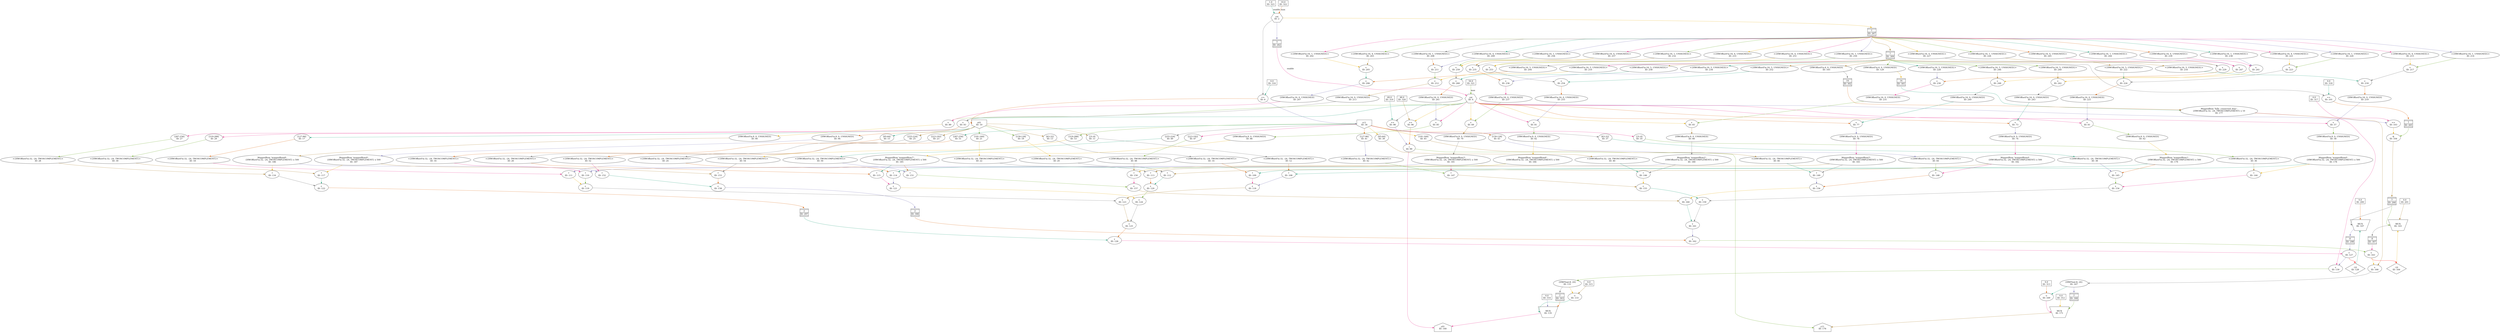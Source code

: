 digraph fully_connected11_final{
	NodeConstantRawBits323 [shape=box, label="1.0\nID: 323"];
	NodeConstantRawBits322 [shape=box, label="10.0\nID: 322"];
	NodeCounterV12 [shape=hexagon, label="cnt\nID: 2"];
	NodeFIFO262 [shape=plaintext, label=<<TABLE BORDER="0" CELLSPACING="0" CELLBORDER="1"> <TR><TD></TD></TR><TR><TD>3</TD></TR><TR><TD>ID: 262</TD></TR> <TR><TD></TD></TR> </TABLE>>];
	NodeConstantRawBits321 [shape=box, label="50.0\nID: 321"];
	NodeCounterV14 [shape=hexagon, label="cnt\nID: 4"];
	NodeConstantRawBits320 [shape=box, label="48.0\nID: 320"];
	NodeEq96 [label="==\nID: 96"];
	NodeConstantRawBits319 [shape=box, label="49.0\nID: 319"];
	NodeEq98 [label="==\nID: 98"];
	NodeOr99 [label="|\nID: 99"];
	NodeFIFO267 [shape=plaintext, label=<<TABLE BORDER="0" CELLSPACING="0" CELLBORDER="1"> <TR><TD></TD></TR><TR><TD>1</TD></TR><TR><TD>ID: 267</TD></TR> <TR><TD></TD></TR> </TABLE>>];
	NodeFIFO309 [shape=plaintext, label=<<TABLE BORDER="0" CELLSPACING="0" CELLBORDER="1"> <TR><TD></TD></TR><TR><TD>1</TD></TR><TR><TD>ID: 309</TD></TR> <TR><TD></TD></TR> </TABLE>>];
	NodeConstantRawBits318 [shape=box, label="0.0\nID: 318"];
	NodeEq101 [label="==\nID: 101"];
	NodeFIFO265 [shape=plaintext, label=<<TABLE BORDER="0" CELLSPACING="0" CELLBORDER="1"> <TR><TD></TD></TR><TR><TD>1</TD></TR><TR><TD>ID: 265</TD></TR> <TR><TD></TD></TR> </TABLE>>];
	NodeConstantRawBits317 [shape=box, label="0.0\nID: 317"];
	NodeEq103 [label="==\nID: 103"];
	NodeAnd104 [label="&\nID: 104"];
	NodeFIFO266 [shape=plaintext, label=<<TABLE BORDER="0" CELLSPACING="0" CELLBORDER="1"> <TR><TD></TD></TR><TR><TD>3</TD></TR><TR><TD>ID: 266</TD></TR> <TR><TD></TD></TR> </TABLE>>];
	NodeStreamOffset128 [shape=diamond, label="-10\nID: 128"];
	NodeConstantRawBits200 [shape=box, label="0.0\nID: 200"];
	NodeMux107 [shape=invtrapezium, label="MUX\nID: 107", height=0.5];
	NodeFIFO298 [shape=plaintext, label=<<TABLE BORDER="0" CELLSPACING="0" CELLBORDER="1"> <TR><TD></TD></TR><TR><TD>8</TD></TR><TR><TD>ID: 298</TD></TR> <TR><TD></TD></TR> </TABLE>>];
	NodeReinterpret202 [label="<{HWOffsetFix:16, 1, UNSIGNED}>\nID: 202"];
	NodeReinterpret203 [label="<{HWOffsetFix:16, 4, UNSIGNED}>\nID: 203"];
	NodeAdd205 [label="+\nID: 205"];
	NodeReinterpret204 [label="<{HWOffsetFix:16, 5, UNSIGNED}>\nID: 204"];
	NodeAdd206 [label="+\nID: 206"];
	NodeCast207 [label="{HWOffsetFix:16, 0, UNSIGNED}\nID: 207"];
	NodeAdd89 [label="+\nID: 89"];
	NodeCast90 [label="{HWOffsetFix:9, 0, UNSIGNED}\nID: 90"];
	NodeMappedRom186 [label="MappedRom 'mappedRom8':\n{HWOffsetFix:32, -24, TWOSCOMPLEMENT} x 500\nID: 186"];
	NodeConstantRawBits316 [shape=box, label="0.0\nID: 316"];
	NodeEq6 [label="==\nID: 6"];
	NodeInput10 [shape=invhouse, label="x01\nID: 10"];
	NodeSlice27 [label="[287:256]\nID: 27"];
	NodeReinterpret28 [label="<{HWOffsetFix:32, -24, TWOSCOMPLEMENT}>\nID: 28"];
	NodeMul116 [label="*\nID: 116"];
	NodeReinterpret208 [label="<{HWOffsetFix:16, 1, UNSIGNED}>\nID: 208"];
	NodeReinterpret209 [label="<{HWOffsetFix:16, 4, UNSIGNED}>\nID: 209"];
	NodeAdd211 [label="+\nID: 211"];
	NodeReinterpret210 [label="<{HWOffsetFix:16, 5, UNSIGNED}>\nID: 210"];
	NodeAdd212 [label="+\nID: 212"];
	NodeCast213 [label="{HWOffsetFix:16, 0, UNSIGNED}\nID: 213"];
	NodeAdd93 [label="+\nID: 93"];
	NodeCast94 [label="{HWOffsetFix:9, 0, UNSIGNED}\nID: 94"];
	NodeMappedRom187 [label="MappedRom 'mappedRom9':\n{HWOffsetFix:32, -24, TWOSCOMPLEMENT} x 500\nID: 187"];
	NodeSlice29 [label="[319:288]\nID: 29"];
	NodeReinterpret30 [label="<{HWOffsetFix:32, -24, TWOSCOMPLEMENT}>\nID: 30"];
	NodeMul117 [label="*\nID: 117"];
	NodeAdd122 [label="+\nID: 122"];
	NodeFIFO297 [shape=plaintext, label=<<TABLE BORDER="0" CELLSPACING="0" CELLBORDER="1"> <TR><TD></TD></TR><TR><TD>2</TD></TR><TR><TD>ID: 297</TD></TR> <TR><TD></TD></TR> </TABLE>>];
	NodeReinterpret214 [label="<{HWOffsetFix:16, 1, UNSIGNED}>\nID: 214"];
	NodeReinterpret215 [label="<{HWOffsetFix:16, 4, UNSIGNED}>\nID: 215"];
	NodeAdd217 [label="+\nID: 217"];
	NodeReinterpret216 [label="<{HWOffsetFix:16, 5, UNSIGNED}>\nID: 216"];
	NodeAdd218 [label="+\nID: 218"];
	NodeCast219 [label="{HWOffsetFix:16, 0, UNSIGNED}\nID: 219"];
	NodeAdd57 [label="+\nID: 57"];
	NodeCast58 [label="{HWOffsetFix:9, 0, UNSIGNED}\nID: 58"];
	NodeMappedRom178 [label="MappedRom 'mappedRom0':\n{HWOffsetFix:32, -24, TWOSCOMPLEMENT} x 500\nID: 178"];
	NodeSlice11 [label="[31:0]\nID: 11"];
	NodeReinterpret12 [label="<{HWOffsetFix:32, -24, TWOSCOMPLEMENT}>\nID: 12"];
	NodeMul108 [label="*\nID: 108"];
	NodeReinterpret220 [label="<{HWOffsetFix:16, 1, UNSIGNED}>\nID: 220"];
	NodeReinterpret221 [label="<{HWOffsetFix:16, 4, UNSIGNED}>\nID: 221"];
	NodeAdd223 [label="+\nID: 223"];
	NodeReinterpret222 [label="<{HWOffsetFix:16, 5, UNSIGNED}>\nID: 222"];
	NodeAdd224 [label="+\nID: 224"];
	NodeCast225 [label="{HWOffsetFix:16, 0, UNSIGNED}\nID: 225"];
	NodeAdd61 [label="+\nID: 61"];
	NodeCast62 [label="{HWOffsetFix:9, 0, UNSIGNED}\nID: 62"];
	NodeMappedRom179 [label="MappedRom 'mappedRom1':\n{HWOffsetFix:32, -24, TWOSCOMPLEMENT} x 500\nID: 179"];
	NodeSlice13 [label="[63:32]\nID: 13"];
	NodeReinterpret14 [label="<{HWOffsetFix:32, -24, TWOSCOMPLEMENT}>\nID: 14"];
	NodeMul109 [label="*\nID: 109"];
	NodeAdd118 [label="+\nID: 118"];
	NodeReinterpret226 [label="<{HWOffsetFix:16, 1, UNSIGNED}>\nID: 226"];
	NodeReinterpret227 [label="<{HWOffsetFix:16, 4, UNSIGNED}>\nID: 227"];
	NodeAdd229 [label="+\nID: 229"];
	NodeReinterpret228 [label="<{HWOffsetFix:16, 5, UNSIGNED}>\nID: 228"];
	NodeAdd230 [label="+\nID: 230"];
	NodeCast231 [label="{HWOffsetFix:16, 0, UNSIGNED}\nID: 231"];
	NodeAdd65 [label="+\nID: 65"];
	NodeCast66 [label="{HWOffsetFix:9, 0, UNSIGNED}\nID: 66"];
	NodeMappedRom180 [label="MappedRom 'mappedRom2':\n{HWOffsetFix:32, -24, TWOSCOMPLEMENT} x 500\nID: 180"];
	NodeSlice15 [label="[95:64]\nID: 15"];
	NodeReinterpret16 [label="<{HWOffsetFix:32, -24, TWOSCOMPLEMENT}>\nID: 16"];
	NodeMul110 [label="*\nID: 110"];
	NodeReinterpret232 [label="<{HWOffsetFix:16, 1, UNSIGNED}>\nID: 232"];
	NodeReinterpret233 [label="<{HWOffsetFix:16, 4, UNSIGNED}>\nID: 233"];
	NodeAdd235 [label="+\nID: 235"];
	NodeReinterpret234 [label="<{HWOffsetFix:16, 5, UNSIGNED}>\nID: 234"];
	NodeAdd236 [label="+\nID: 236"];
	NodeCast237 [label="{HWOffsetFix:16, 0, UNSIGNED}\nID: 237"];
	NodeAdd69 [label="+\nID: 69"];
	NodeCast70 [label="{HWOffsetFix:9, 0, UNSIGNED}\nID: 70"];
	NodeMappedRom181 [label="MappedRom 'mappedRom3':\n{HWOffsetFix:32, -24, TWOSCOMPLEMENT} x 500\nID: 181"];
	NodeSlice17 [label="[127:96]\nID: 17"];
	NodeReinterpret18 [label="<{HWOffsetFix:32, -24, TWOSCOMPLEMENT}>\nID: 18"];
	NodeMul111 [label="*\nID: 111"];
	NodeAdd119 [label="+\nID: 119"];
	NodeAdd123 [label="+\nID: 123"];
	NodeReinterpret238 [label="<{HWOffsetFix:16, 1, UNSIGNED}>\nID: 238"];
	NodeReinterpret239 [label="<{HWOffsetFix:16, 4, UNSIGNED}>\nID: 239"];
	NodeAdd241 [label="+\nID: 241"];
	NodeReinterpret240 [label="<{HWOffsetFix:16, 5, UNSIGNED}>\nID: 240"];
	NodeAdd242 [label="+\nID: 242"];
	NodeCast243 [label="{HWOffsetFix:16, 0, UNSIGNED}\nID: 243"];
	NodeAdd73 [label="+\nID: 73"];
	NodeCast74 [label="{HWOffsetFix:9, 0, UNSIGNED}\nID: 74"];
	NodeMappedRom182 [label="MappedRom 'mappedRom4':\n{HWOffsetFix:32, -24, TWOSCOMPLEMENT} x 500\nID: 182"];
	NodeSlice19 [label="[159:128]\nID: 19"];
	NodeReinterpret20 [label="<{HWOffsetFix:32, -24, TWOSCOMPLEMENT}>\nID: 20"];
	NodeMul112 [label="*\nID: 112"];
	NodeReinterpret244 [label="<{HWOffsetFix:16, 1, UNSIGNED}>\nID: 244"];
	NodeReinterpret245 [label="<{HWOffsetFix:16, 4, UNSIGNED}>\nID: 245"];
	NodeAdd247 [label="+\nID: 247"];
	NodeReinterpret246 [label="<{HWOffsetFix:16, 5, UNSIGNED}>\nID: 246"];
	NodeAdd248 [label="+\nID: 248"];
	NodeCast249 [label="{HWOffsetFix:16, 0, UNSIGNED}\nID: 249"];
	NodeAdd77 [label="+\nID: 77"];
	NodeCast78 [label="{HWOffsetFix:9, 0, UNSIGNED}\nID: 78"];
	NodeMappedRom183 [label="MappedRom 'mappedRom5':\n{HWOffsetFix:32, -24, TWOSCOMPLEMENT} x 500\nID: 183"];
	NodeSlice21 [label="[191:160]\nID: 21"];
	NodeReinterpret22 [label="<{HWOffsetFix:32, -24, TWOSCOMPLEMENT}>\nID: 22"];
	NodeMul113 [label="*\nID: 113"];
	NodeAdd120 [label="+\nID: 120"];
	NodeReinterpret250 [label="<{HWOffsetFix:16, 1, UNSIGNED}>\nID: 250"];
	NodeReinterpret251 [label="<{HWOffsetFix:16, 4, UNSIGNED}>\nID: 251"];
	NodeAdd253 [label="+\nID: 253"];
	NodeReinterpret252 [label="<{HWOffsetFix:16, 5, UNSIGNED}>\nID: 252"];
	NodeAdd254 [label="+\nID: 254"];
	NodeCast255 [label="{HWOffsetFix:16, 0, UNSIGNED}\nID: 255"];
	NodeAdd81 [label="+\nID: 81"];
	NodeCast82 [label="{HWOffsetFix:9, 0, UNSIGNED}\nID: 82"];
	NodeMappedRom184 [label="MappedRom 'mappedRom6':\n{HWOffsetFix:32, -24, TWOSCOMPLEMENT} x 500\nID: 184"];
	NodeSlice23 [label="[223:192]\nID: 23"];
	NodeReinterpret24 [label="<{HWOffsetFix:32, -24, TWOSCOMPLEMENT}>\nID: 24"];
	NodeMul114 [label="*\nID: 114"];
	NodeReinterpret256 [label="<{HWOffsetFix:16, 1, UNSIGNED}>\nID: 256"];
	NodeReinterpret257 [label="<{HWOffsetFix:16, 4, UNSIGNED}>\nID: 257"];
	NodeAdd259 [label="+\nID: 259"];
	NodeReinterpret258 [label="<{HWOffsetFix:16, 5, UNSIGNED}>\nID: 258"];
	NodeAdd260 [label="+\nID: 260"];
	NodeCast261 [label="{HWOffsetFix:16, 0, UNSIGNED}\nID: 261"];
	NodeAdd85 [label="+\nID: 85"];
	NodeCast86 [label="{HWOffsetFix:9, 0, UNSIGNED}\nID: 86"];
	NodeMappedRom185 [label="MappedRom 'mappedRom7':\n{HWOffsetFix:32, -24, TWOSCOMPLEMENT} x 500\nID: 185"];
	NodeSlice25 [label="[255:224]\nID: 25"];
	NodeReinterpret26 [label="<{HWOffsetFix:32, -24, TWOSCOMPLEMENT}>\nID: 26"];
	NodeMul115 [label="*\nID: 115"];
	NodeAdd121 [label="+\nID: 121"];
	NodeAdd124 [label="+\nID: 124"];
	NodeAdd125 [label="+\nID: 125"];
	NodeAdd126 [label="+\nID: 126"];
	NodeAdd127 [label="+\nID: 127"];
	NodeCast129 [label="{HWOffsetFix:4, 0, UNSIGNED}\nID: 129"];
	NodeFIFO301 [shape=plaintext, label=<<TABLE BORDER="0" CELLSPACING="0" CELLBORDER="1"> <TR><TD></TD></TR><TR><TD>14</TD></TR><TR><TD>ID: 301</TD></TR> <TR><TD></TD></TR> </TABLE>>];
	NodeCast165 [label="{HWOffsetFix:4, 0, UNSIGNED}\nID: 165"];
	NodeFIFO302 [shape=plaintext, label=<<TABLE BORDER="0" CELLSPACING="0" CELLBORDER="1"> <TR><TD></TD></TR><TR><TD>14</TD></TR><TR><TD>ID: 302</TD></TR> <TR><TD></TD></TR> </TABLE>>];
	NodeMappedRom177 [label="MappedRom 'fully_connected_bias':\n{HWOffsetFix:32, -24, TWOSCOMPLEMENT} x 10\nID: 177"];
	NodeAdd130 [label="+\nID: 130"];
	NodeCast131 [label="{HWFloat:8, 24}\nID: 131"];
	NodeConstantRawBits315 [shape=box, label="0.0\nID: 315"];
	NodeLt133 [label="<\nID: 133"];
	NodeFIFO303 [shape=plaintext, label=<<TABLE BORDER="0" CELLSPACING="0" CELLBORDER="1"> <TR><TD></TD></TR><TR><TD>2</TD></TR><TR><TD>ID: 303</TD></TR> <TR><TD></TD></TR> </TABLE>>];
	NodeConstantRawBits314 [shape=box, label="0.0\nID: 314"];
	NodeMux135 [shape=invtrapezium, label="MUX\nID: 135", height=0.5];
	NodeOutput140 [shape=house, label="y01\nID: 140"];
	NodeStreamOffset164 [shape=diamond, label="-10\nID: 164"];
	NodeConstantRawBits201 [shape=box, label="0.0\nID: 201"];
	NodeMux143 [shape=invtrapezium, label="MUX\nID: 143", height=0.5];
	NodeFIFO307 [shape=plaintext, label=<<TABLE BORDER="0" CELLSPACING="0" CELLBORDER="1"> <TR><TD></TD></TR><TR><TD>8</TD></TR><TR><TD>ID: 307</TD></TR> <TR><TD></TD></TR> </TABLE>>];
	NodeInput34 [shape=invhouse, label="x11\nID: 34"];
	NodeSlice51 [label="[287:256]\nID: 51"];
	NodeReinterpret52 [label="<{HWOffsetFix:32, -24, TWOSCOMPLEMENT}>\nID: 52"];
	NodeMul152 [label="*\nID: 152"];
	NodeSlice53 [label="[319:288]\nID: 53"];
	NodeReinterpret54 [label="<{HWOffsetFix:32, -24, TWOSCOMPLEMENT}>\nID: 54"];
	NodeMul153 [label="*\nID: 153"];
	NodeAdd158 [label="+\nID: 158"];
	NodeFIFO306 [shape=plaintext, label=<<TABLE BORDER="0" CELLSPACING="0" CELLBORDER="1"> <TR><TD></TD></TR><TR><TD>2</TD></TR><TR><TD>ID: 306</TD></TR> <TR><TD></TD></TR> </TABLE>>];
	NodeSlice35 [label="[31:0]\nID: 35"];
	NodeReinterpret36 [label="<{HWOffsetFix:32, -24, TWOSCOMPLEMENT}>\nID: 36"];
	NodeMul144 [label="*\nID: 144"];
	NodeSlice37 [label="[63:32]\nID: 37"];
	NodeReinterpret38 [label="<{HWOffsetFix:32, -24, TWOSCOMPLEMENT}>\nID: 38"];
	NodeMul145 [label="*\nID: 145"];
	NodeAdd154 [label="+\nID: 154"];
	NodeSlice39 [label="[95:64]\nID: 39"];
	NodeReinterpret40 [label="<{HWOffsetFix:32, -24, TWOSCOMPLEMENT}>\nID: 40"];
	NodeMul146 [label="*\nID: 146"];
	NodeSlice41 [label="[127:96]\nID: 41"];
	NodeReinterpret42 [label="<{HWOffsetFix:32, -24, TWOSCOMPLEMENT}>\nID: 42"];
	NodeMul147 [label="*\nID: 147"];
	NodeAdd155 [label="+\nID: 155"];
	NodeAdd159 [label="+\nID: 159"];
	NodeSlice43 [label="[159:128]\nID: 43"];
	NodeReinterpret44 [label="<{HWOffsetFix:32, -24, TWOSCOMPLEMENT}>\nID: 44"];
	NodeMul148 [label="*\nID: 148"];
	NodeSlice45 [label="[191:160]\nID: 45"];
	NodeReinterpret46 [label="<{HWOffsetFix:32, -24, TWOSCOMPLEMENT}>\nID: 46"];
	NodeMul149 [label="*\nID: 149"];
	NodeAdd156 [label="+\nID: 156"];
	NodeSlice47 [label="[223:192]\nID: 47"];
	NodeReinterpret48 [label="<{HWOffsetFix:32, -24, TWOSCOMPLEMENT}>\nID: 48"];
	NodeMul150 [label="*\nID: 150"];
	NodeSlice49 [label="[255:224]\nID: 49"];
	NodeReinterpret50 [label="<{HWOffsetFix:32, -24, TWOSCOMPLEMENT}>\nID: 50"];
	NodeMul151 [label="*\nID: 151"];
	NodeAdd157 [label="+\nID: 157"];
	NodeAdd160 [label="+\nID: 160"];
	NodeAdd161 [label="+\nID: 161"];
	NodeAdd162 [label="+\nID: 162"];
	NodeAdd163 [label="+\nID: 163"];
	NodeAdd166 [label="+\nID: 166"];
	NodeCast167 [label="{HWFloat:8, 24}\nID: 167"];
	NodeConstantRawBits313 [shape=box, label="0.0\nID: 313"];
	NodeLt169 [label="<\nID: 169"];
	NodeFIFO308 [shape=plaintext, label=<<TABLE BORDER="0" CELLSPACING="0" CELLBORDER="1"> <TR><TD></TD></TR><TR><TD>2</TD></TR><TR><TD>ID: 308</TD></TR> <TR><TD></TD></TR> </TABLE>>];
	NodeConstantRawBits312 [shape=box, label="0.0\nID: 312"];
	NodeMux171 [shape=invtrapezium, label="MUX\nID: 171", height=0.5];
	NodeOutput176 [shape=house, label="y11\nID: 176"];
	NodeConstantRawBits323 -> NodeCounterV12[label="enable" color="/dark28/1" photon_data="EDGE,SrcNode:323,SrcNodePort:value"];
	NodeConstantRawBits322 -> NodeCounterV12[label="max" color="/dark28/2" photon_data="EDGE,SrcNode:322,SrcNodePort:value"];
	NodeCounterV12 -> NodeFIFO262[headport="n" color="/dark28/3" photon_data="EDGE,SrcNode:2,SrcNodePort:wrap"];
	NodeFIFO262 -> NodeCounterV14[label="enable" tailport="s" color="/dark28/4" photon_data="EDGE,SrcNode:262,SrcNodePort:output"];
	NodeConstantRawBits321 -> NodeCounterV14[label="max" color="/dark28/5" photon_data="EDGE,SrcNode:321,SrcNodePort:value"];
	NodeCounterV14 -> NodeEq96[color="/dark28/6" photon_data="EDGE,SrcNode:4,SrcNodePort:count"];
	NodeConstantRawBits320 -> NodeEq96[color="/dark28/7" photon_data="EDGE,SrcNode:320,SrcNodePort:value"];
	NodeCounterV14 -> NodeEq98[color="/dark28/8" photon_data="EDGE,SrcNode:4,SrcNodePort:count"];
	NodeConstantRawBits319 -> NodeEq98[color="/dark28/1" photon_data="EDGE,SrcNode:319,SrcNodePort:value"];
	NodeEq96 -> NodeOr99[color="/dark28/2" photon_data="EDGE,SrcNode:96,SrcNodePort:result"];
	NodeEq98 -> NodeOr99[color="/dark28/3" photon_data="EDGE,SrcNode:98,SrcNodePort:result"];
	NodeOr99 -> NodeOutput140[headport="w" color="/dark28/4" ];
	NodeOr99 -> NodeOutput176[headport="w" color="/dark28/5" ];
	NodeCounterV12 -> NodeFIFO267[headport="n" color="/dark28/6" photon_data="EDGE,SrcNode:2,SrcNodePort:count"];
	NodeFIFO267 -> NodeFIFO309[tailport="s" headport="n" color="/dark28/7" photon_data="EDGE,SrcNode:267,SrcNodePort:output"];
	NodeFIFO309 -> NodeEq101[tailport="s" color="/dark28/8" photon_data="EDGE,SrcNode:309,SrcNodePort:output"];
	NodeConstantRawBits318 -> NodeEq101[color="/dark28/1" photon_data="EDGE,SrcNode:318,SrcNodePort:value"];
	NodeEq101 -> NodeFIFO265[headport="n" color="/dark28/2" photon_data="EDGE,SrcNode:101,SrcNodePort:result"];
	NodeCounterV14 -> NodeEq103[color="/dark28/3" photon_data="EDGE,SrcNode:4,SrcNodePort:count"];
	NodeConstantRawBits317 -> NodeEq103[color="/dark28/4" photon_data="EDGE,SrcNode:317,SrcNodePort:value"];
	NodeFIFO265 -> NodeAnd104[tailport="s" color="/dark28/5" photon_data="EDGE,SrcNode:265,SrcNodePort:output"];
	NodeEq103 -> NodeAnd104[color="/dark28/6" photon_data="EDGE,SrcNode:103,SrcNodePort:result"];
	NodeAnd104 -> NodeFIFO266[headport="n" color="/dark28/7" photon_data="EDGE,SrcNode:104,SrcNodePort:result"];
	NodeAdd127 -> NodeStreamOffset128[headport="n", tailport="s", color=red photon_data="EDGE,SrcNode:127,SrcNodePort:result"];
	NodeFIFO266 -> NodeMux107[tailport="s" headport="w" color="/dark28/8" photon_data="EDGE,SrcNode:266,SrcNodePort:output"];
	NodeStreamOffset128 -> NodeMux107[color="/dark28/1" photon_data="EDGE,SrcNode:128,SrcNodePort:output"];
	NodeConstantRawBits200 -> NodeMux107[color="/dark28/2" photon_data="EDGE,SrcNode:200,SrcNodePort:value"];
	NodeMux107 -> NodeFIFO298[headport="n" color="/dark28/3" photon_data="EDGE,SrcNode:107,SrcNodePort:result"];
	NodeFIFO267 -> NodeReinterpret202[tailport="s" color="/dark28/4" photon_data="EDGE,SrcNode:267,SrcNodePort:output"];
	NodeFIFO267 -> NodeReinterpret203[tailport="s" color="/dark28/5" photon_data="EDGE,SrcNode:267,SrcNodePort:output"];
	NodeReinterpret202 -> NodeAdd205[color="/dark28/6" photon_data="EDGE,SrcNode:202,SrcNodePort:output"];
	NodeReinterpret203 -> NodeAdd205[color="/dark28/7" photon_data="EDGE,SrcNode:203,SrcNodePort:output"];
	NodeFIFO309 -> NodeReinterpret204[tailport="s" color="/dark28/8" photon_data="EDGE,SrcNode:309,SrcNodePort:output"];
	NodeAdd205 -> NodeAdd206[color="/dark28/1" photon_data="EDGE,SrcNode:205,SrcNodePort:result"];
	NodeReinterpret204 -> NodeAdd206[color="/dark28/2" photon_data="EDGE,SrcNode:204,SrcNodePort:output"];
	NodeAdd206 -> NodeCast207[color="/dark28/3" photon_data="EDGE,SrcNode:206,SrcNodePort:result"];
	NodeCast207 -> NodeAdd89[color="/dark28/4" photon_data="EDGE,SrcNode:207,SrcNodePort:o"];
	NodeCounterV14 -> NodeAdd89[color="/dark28/5" photon_data="EDGE,SrcNode:4,SrcNodePort:count"];
	NodeAdd89 -> NodeCast90[color="/dark28/6" photon_data="EDGE,SrcNode:89,SrcNodePort:result"];
	NodeCast90 -> NodeMappedRom186[color="/dark28/7" photon_data="EDGE,SrcNode:90,SrcNodePort:o"];
	NodeCounterV12 -> NodeEq6[color="/dark28/8" photon_data="EDGE,SrcNode:2,SrcNodePort:count"];
	NodeConstantRawBits316 -> NodeEq6[color="/dark28/1" photon_data="EDGE,SrcNode:316,SrcNodePort:value"];
	NodeEq6 -> NodeInput10[headport="w" color="/dark28/2" ];
	NodeEq6 -> NodeInput34[headport="w" color="/dark28/3" ];
	NodeInput10 -> NodeSlice27[color="/dark28/4" photon_data="EDGE,SrcNode:10,SrcNodePort:data"];
	NodeSlice27 -> NodeReinterpret28[color="/dark28/5" photon_data="EDGE,SrcNode:27,SrcNodePort:result"];
	NodeMappedRom186 -> NodeMul116[color="/dark28/6" photon_data="EDGE,SrcNode:186,SrcNodePort:dataa"];
	NodeReinterpret28 -> NodeMul116[color="/dark28/7" photon_data="EDGE,SrcNode:28,SrcNodePort:output"];
	NodeFIFO267 -> NodeReinterpret208[tailport="s" color="/dark28/8" photon_data="EDGE,SrcNode:267,SrcNodePort:output"];
	NodeFIFO267 -> NodeReinterpret209[tailport="s" color="/dark28/1" photon_data="EDGE,SrcNode:267,SrcNodePort:output"];
	NodeReinterpret208 -> NodeAdd211[color="/dark28/2" photon_data="EDGE,SrcNode:208,SrcNodePort:output"];
	NodeReinterpret209 -> NodeAdd211[color="/dark28/3" photon_data="EDGE,SrcNode:209,SrcNodePort:output"];
	NodeFIFO309 -> NodeReinterpret210[tailport="s" color="/dark28/4" photon_data="EDGE,SrcNode:309,SrcNodePort:output"];
	NodeAdd211 -> NodeAdd212[color="/dark28/5" photon_data="EDGE,SrcNode:211,SrcNodePort:result"];
	NodeReinterpret210 -> NodeAdd212[color="/dark28/6" photon_data="EDGE,SrcNode:210,SrcNodePort:output"];
	NodeAdd212 -> NodeCast213[color="/dark28/7" photon_data="EDGE,SrcNode:212,SrcNodePort:result"];
	NodeCast213 -> NodeAdd93[color="/dark28/8" photon_data="EDGE,SrcNode:213,SrcNodePort:o"];
	NodeCounterV14 -> NodeAdd93[color="/dark28/1" photon_data="EDGE,SrcNode:4,SrcNodePort:count"];
	NodeAdd93 -> NodeCast94[color="/dark28/2" photon_data="EDGE,SrcNode:93,SrcNodePort:result"];
	NodeCast94 -> NodeMappedRom187[color="/dark28/3" photon_data="EDGE,SrcNode:94,SrcNodePort:o"];
	NodeInput10 -> NodeSlice29[color="/dark28/4" photon_data="EDGE,SrcNode:10,SrcNodePort:data"];
	NodeSlice29 -> NodeReinterpret30[color="/dark28/5" photon_data="EDGE,SrcNode:29,SrcNodePort:result"];
	NodeMappedRom187 -> NodeMul117[color="/dark28/6" photon_data="EDGE,SrcNode:187,SrcNodePort:dataa"];
	NodeReinterpret30 -> NodeMul117[color="/dark28/7" photon_data="EDGE,SrcNode:30,SrcNodePort:output"];
	NodeMul116 -> NodeAdd122[color="/dark28/8" photon_data="EDGE,SrcNode:116,SrcNodePort:result"];
	NodeMul117 -> NodeAdd122[color="/dark28/1" photon_data="EDGE,SrcNode:117,SrcNodePort:result"];
	NodeAdd122 -> NodeFIFO297[headport="n" color="/dark28/2" photon_data="EDGE,SrcNode:122,SrcNodePort:result"];
	NodeFIFO267 -> NodeReinterpret214[tailport="s" color="/dark28/3" photon_data="EDGE,SrcNode:267,SrcNodePort:output"];
	NodeFIFO267 -> NodeReinterpret215[tailport="s" color="/dark28/4" photon_data="EDGE,SrcNode:267,SrcNodePort:output"];
	NodeReinterpret214 -> NodeAdd217[color="/dark28/5" photon_data="EDGE,SrcNode:214,SrcNodePort:output"];
	NodeReinterpret215 -> NodeAdd217[color="/dark28/6" photon_data="EDGE,SrcNode:215,SrcNodePort:output"];
	NodeFIFO309 -> NodeReinterpret216[tailport="s" color="/dark28/7" photon_data="EDGE,SrcNode:309,SrcNodePort:output"];
	NodeAdd217 -> NodeAdd218[color="/dark28/8" photon_data="EDGE,SrcNode:217,SrcNodePort:result"];
	NodeReinterpret216 -> NodeAdd218[color="/dark28/1" photon_data="EDGE,SrcNode:216,SrcNodePort:output"];
	NodeAdd218 -> NodeCast219[color="/dark28/2" photon_data="EDGE,SrcNode:218,SrcNodePort:result"];
	NodeCast219 -> NodeAdd57[color="/dark28/3" photon_data="EDGE,SrcNode:219,SrcNodePort:o"];
	NodeCounterV14 -> NodeAdd57[color="/dark28/4" photon_data="EDGE,SrcNode:4,SrcNodePort:count"];
	NodeAdd57 -> NodeCast58[color="/dark28/5" photon_data="EDGE,SrcNode:57,SrcNodePort:result"];
	NodeCast58 -> NodeMappedRom178[color="/dark28/6" photon_data="EDGE,SrcNode:58,SrcNodePort:o"];
	NodeInput10 -> NodeSlice11[color="/dark28/7" photon_data="EDGE,SrcNode:10,SrcNodePort:data"];
	NodeSlice11 -> NodeReinterpret12[color="/dark28/8" photon_data="EDGE,SrcNode:11,SrcNodePort:result"];
	NodeMappedRom178 -> NodeMul108[color="/dark28/1" photon_data="EDGE,SrcNode:178,SrcNodePort:dataa"];
	NodeReinterpret12 -> NodeMul108[color="/dark28/2" photon_data="EDGE,SrcNode:12,SrcNodePort:output"];
	NodeFIFO267 -> NodeReinterpret220[tailport="s" color="/dark28/3" photon_data="EDGE,SrcNode:267,SrcNodePort:output"];
	NodeFIFO267 -> NodeReinterpret221[tailport="s" color="/dark28/4" photon_data="EDGE,SrcNode:267,SrcNodePort:output"];
	NodeReinterpret220 -> NodeAdd223[color="/dark28/5" photon_data="EDGE,SrcNode:220,SrcNodePort:output"];
	NodeReinterpret221 -> NodeAdd223[color="/dark28/6" photon_data="EDGE,SrcNode:221,SrcNodePort:output"];
	NodeFIFO309 -> NodeReinterpret222[tailport="s" color="/dark28/7" photon_data="EDGE,SrcNode:309,SrcNodePort:output"];
	NodeAdd223 -> NodeAdd224[color="/dark28/8" photon_data="EDGE,SrcNode:223,SrcNodePort:result"];
	NodeReinterpret222 -> NodeAdd224[color="/dark28/1" photon_data="EDGE,SrcNode:222,SrcNodePort:output"];
	NodeAdd224 -> NodeCast225[color="/dark28/2" photon_data="EDGE,SrcNode:224,SrcNodePort:result"];
	NodeCast225 -> NodeAdd61[color="/dark28/3" photon_data="EDGE,SrcNode:225,SrcNodePort:o"];
	NodeCounterV14 -> NodeAdd61[color="/dark28/4" photon_data="EDGE,SrcNode:4,SrcNodePort:count"];
	NodeAdd61 -> NodeCast62[color="/dark28/5" photon_data="EDGE,SrcNode:61,SrcNodePort:result"];
	NodeCast62 -> NodeMappedRom179[color="/dark28/6" photon_data="EDGE,SrcNode:62,SrcNodePort:o"];
	NodeInput10 -> NodeSlice13[color="/dark28/7" photon_data="EDGE,SrcNode:10,SrcNodePort:data"];
	NodeSlice13 -> NodeReinterpret14[color="/dark28/8" photon_data="EDGE,SrcNode:13,SrcNodePort:result"];
	NodeMappedRom179 -> NodeMul109[color="/dark28/1" photon_data="EDGE,SrcNode:179,SrcNodePort:dataa"];
	NodeReinterpret14 -> NodeMul109[color="/dark28/2" photon_data="EDGE,SrcNode:14,SrcNodePort:output"];
	NodeMul108 -> NodeAdd118[color="/dark28/3" photon_data="EDGE,SrcNode:108,SrcNodePort:result"];
	NodeMul109 -> NodeAdd118[color="/dark28/4" photon_data="EDGE,SrcNode:109,SrcNodePort:result"];
	NodeFIFO267 -> NodeReinterpret226[tailport="s" color="/dark28/5" photon_data="EDGE,SrcNode:267,SrcNodePort:output"];
	NodeFIFO267 -> NodeReinterpret227[tailport="s" color="/dark28/6" photon_data="EDGE,SrcNode:267,SrcNodePort:output"];
	NodeReinterpret226 -> NodeAdd229[color="/dark28/7" photon_data="EDGE,SrcNode:226,SrcNodePort:output"];
	NodeReinterpret227 -> NodeAdd229[color="/dark28/8" photon_data="EDGE,SrcNode:227,SrcNodePort:output"];
	NodeFIFO309 -> NodeReinterpret228[tailport="s" color="/dark28/1" photon_data="EDGE,SrcNode:309,SrcNodePort:output"];
	NodeAdd229 -> NodeAdd230[color="/dark28/2" photon_data="EDGE,SrcNode:229,SrcNodePort:result"];
	NodeReinterpret228 -> NodeAdd230[color="/dark28/3" photon_data="EDGE,SrcNode:228,SrcNodePort:output"];
	NodeAdd230 -> NodeCast231[color="/dark28/4" photon_data="EDGE,SrcNode:230,SrcNodePort:result"];
	NodeCast231 -> NodeAdd65[color="/dark28/5" photon_data="EDGE,SrcNode:231,SrcNodePort:o"];
	NodeCounterV14 -> NodeAdd65[color="/dark28/6" photon_data="EDGE,SrcNode:4,SrcNodePort:count"];
	NodeAdd65 -> NodeCast66[color="/dark28/7" photon_data="EDGE,SrcNode:65,SrcNodePort:result"];
	NodeCast66 -> NodeMappedRom180[color="/dark28/8" photon_data="EDGE,SrcNode:66,SrcNodePort:o"];
	NodeInput10 -> NodeSlice15[color="/dark28/1" photon_data="EDGE,SrcNode:10,SrcNodePort:data"];
	NodeSlice15 -> NodeReinterpret16[color="/dark28/2" photon_data="EDGE,SrcNode:15,SrcNodePort:result"];
	NodeMappedRom180 -> NodeMul110[color="/dark28/3" photon_data="EDGE,SrcNode:180,SrcNodePort:dataa"];
	NodeReinterpret16 -> NodeMul110[color="/dark28/4" photon_data="EDGE,SrcNode:16,SrcNodePort:output"];
	NodeFIFO267 -> NodeReinterpret232[tailport="s" color="/dark28/5" photon_data="EDGE,SrcNode:267,SrcNodePort:output"];
	NodeFIFO267 -> NodeReinterpret233[tailport="s" color="/dark28/6" photon_data="EDGE,SrcNode:267,SrcNodePort:output"];
	NodeReinterpret232 -> NodeAdd235[color="/dark28/7" photon_data="EDGE,SrcNode:232,SrcNodePort:output"];
	NodeReinterpret233 -> NodeAdd235[color="/dark28/8" photon_data="EDGE,SrcNode:233,SrcNodePort:output"];
	NodeFIFO309 -> NodeReinterpret234[tailport="s" color="/dark28/1" photon_data="EDGE,SrcNode:309,SrcNodePort:output"];
	NodeAdd235 -> NodeAdd236[color="/dark28/2" photon_data="EDGE,SrcNode:235,SrcNodePort:result"];
	NodeReinterpret234 -> NodeAdd236[color="/dark28/3" photon_data="EDGE,SrcNode:234,SrcNodePort:output"];
	NodeAdd236 -> NodeCast237[color="/dark28/4" photon_data="EDGE,SrcNode:236,SrcNodePort:result"];
	NodeCast237 -> NodeAdd69[color="/dark28/5" photon_data="EDGE,SrcNode:237,SrcNodePort:o"];
	NodeCounterV14 -> NodeAdd69[color="/dark28/6" photon_data="EDGE,SrcNode:4,SrcNodePort:count"];
	NodeAdd69 -> NodeCast70[color="/dark28/7" photon_data="EDGE,SrcNode:69,SrcNodePort:result"];
	NodeCast70 -> NodeMappedRom181[color="/dark28/8" photon_data="EDGE,SrcNode:70,SrcNodePort:o"];
	NodeInput10 -> NodeSlice17[color="/dark28/1" photon_data="EDGE,SrcNode:10,SrcNodePort:data"];
	NodeSlice17 -> NodeReinterpret18[color="/dark28/2" photon_data="EDGE,SrcNode:17,SrcNodePort:result"];
	NodeMappedRom181 -> NodeMul111[color="/dark28/3" photon_data="EDGE,SrcNode:181,SrcNodePort:dataa"];
	NodeReinterpret18 -> NodeMul111[color="/dark28/4" photon_data="EDGE,SrcNode:18,SrcNodePort:output"];
	NodeMul110 -> NodeAdd119[color="/dark28/5" photon_data="EDGE,SrcNode:110,SrcNodePort:result"];
	NodeMul111 -> NodeAdd119[color="/dark28/6" photon_data="EDGE,SrcNode:111,SrcNodePort:result"];
	NodeAdd118 -> NodeAdd123[color="/dark28/7" photon_data="EDGE,SrcNode:118,SrcNodePort:result"];
	NodeAdd119 -> NodeAdd123[color="/dark28/8" photon_data="EDGE,SrcNode:119,SrcNodePort:result"];
	NodeFIFO267 -> NodeReinterpret238[tailport="s" color="/dark28/1" photon_data="EDGE,SrcNode:267,SrcNodePort:output"];
	NodeFIFO267 -> NodeReinterpret239[tailport="s" color="/dark28/2" photon_data="EDGE,SrcNode:267,SrcNodePort:output"];
	NodeReinterpret238 -> NodeAdd241[color="/dark28/3" photon_data="EDGE,SrcNode:238,SrcNodePort:output"];
	NodeReinterpret239 -> NodeAdd241[color="/dark28/4" photon_data="EDGE,SrcNode:239,SrcNodePort:output"];
	NodeFIFO309 -> NodeReinterpret240[tailport="s" color="/dark28/5" photon_data="EDGE,SrcNode:309,SrcNodePort:output"];
	NodeAdd241 -> NodeAdd242[color="/dark28/6" photon_data="EDGE,SrcNode:241,SrcNodePort:result"];
	NodeReinterpret240 -> NodeAdd242[color="/dark28/7" photon_data="EDGE,SrcNode:240,SrcNodePort:output"];
	NodeAdd242 -> NodeCast243[color="/dark28/8" photon_data="EDGE,SrcNode:242,SrcNodePort:result"];
	NodeCast243 -> NodeAdd73[color="/dark28/1" photon_data="EDGE,SrcNode:243,SrcNodePort:o"];
	NodeCounterV14 -> NodeAdd73[color="/dark28/2" photon_data="EDGE,SrcNode:4,SrcNodePort:count"];
	NodeAdd73 -> NodeCast74[color="/dark28/3" photon_data="EDGE,SrcNode:73,SrcNodePort:result"];
	NodeCast74 -> NodeMappedRom182[color="/dark28/4" photon_data="EDGE,SrcNode:74,SrcNodePort:o"];
	NodeInput10 -> NodeSlice19[color="/dark28/5" photon_data="EDGE,SrcNode:10,SrcNodePort:data"];
	NodeSlice19 -> NodeReinterpret20[color="/dark28/6" photon_data="EDGE,SrcNode:19,SrcNodePort:result"];
	NodeMappedRom182 -> NodeMul112[color="/dark28/7" photon_data="EDGE,SrcNode:182,SrcNodePort:dataa"];
	NodeReinterpret20 -> NodeMul112[color="/dark28/8" photon_data="EDGE,SrcNode:20,SrcNodePort:output"];
	NodeFIFO267 -> NodeReinterpret244[tailport="s" color="/dark28/1" photon_data="EDGE,SrcNode:267,SrcNodePort:output"];
	NodeFIFO267 -> NodeReinterpret245[tailport="s" color="/dark28/2" photon_data="EDGE,SrcNode:267,SrcNodePort:output"];
	NodeReinterpret244 -> NodeAdd247[color="/dark28/3" photon_data="EDGE,SrcNode:244,SrcNodePort:output"];
	NodeReinterpret245 -> NodeAdd247[color="/dark28/4" photon_data="EDGE,SrcNode:245,SrcNodePort:output"];
	NodeFIFO309 -> NodeReinterpret246[tailport="s" color="/dark28/5" photon_data="EDGE,SrcNode:309,SrcNodePort:output"];
	NodeAdd247 -> NodeAdd248[color="/dark28/6" photon_data="EDGE,SrcNode:247,SrcNodePort:result"];
	NodeReinterpret246 -> NodeAdd248[color="/dark28/7" photon_data="EDGE,SrcNode:246,SrcNodePort:output"];
	NodeAdd248 -> NodeCast249[color="/dark28/8" photon_data="EDGE,SrcNode:248,SrcNodePort:result"];
	NodeCast249 -> NodeAdd77[color="/dark28/1" photon_data="EDGE,SrcNode:249,SrcNodePort:o"];
	NodeCounterV14 -> NodeAdd77[color="/dark28/2" photon_data="EDGE,SrcNode:4,SrcNodePort:count"];
	NodeAdd77 -> NodeCast78[color="/dark28/3" photon_data="EDGE,SrcNode:77,SrcNodePort:result"];
	NodeCast78 -> NodeMappedRom183[color="/dark28/4" photon_data="EDGE,SrcNode:78,SrcNodePort:o"];
	NodeInput10 -> NodeSlice21[color="/dark28/5" photon_data="EDGE,SrcNode:10,SrcNodePort:data"];
	NodeSlice21 -> NodeReinterpret22[color="/dark28/6" photon_data="EDGE,SrcNode:21,SrcNodePort:result"];
	NodeMappedRom183 -> NodeMul113[color="/dark28/7" photon_data="EDGE,SrcNode:183,SrcNodePort:dataa"];
	NodeReinterpret22 -> NodeMul113[color="/dark28/8" photon_data="EDGE,SrcNode:22,SrcNodePort:output"];
	NodeMul112 -> NodeAdd120[color="/dark28/1" photon_data="EDGE,SrcNode:112,SrcNodePort:result"];
	NodeMul113 -> NodeAdd120[color="/dark28/2" photon_data="EDGE,SrcNode:113,SrcNodePort:result"];
	NodeFIFO267 -> NodeReinterpret250[tailport="s" color="/dark28/3" photon_data="EDGE,SrcNode:267,SrcNodePort:output"];
	NodeFIFO267 -> NodeReinterpret251[tailport="s" color="/dark28/4" photon_data="EDGE,SrcNode:267,SrcNodePort:output"];
	NodeReinterpret250 -> NodeAdd253[color="/dark28/5" photon_data="EDGE,SrcNode:250,SrcNodePort:output"];
	NodeReinterpret251 -> NodeAdd253[color="/dark28/6" photon_data="EDGE,SrcNode:251,SrcNodePort:output"];
	NodeFIFO309 -> NodeReinterpret252[tailport="s" color="/dark28/7" photon_data="EDGE,SrcNode:309,SrcNodePort:output"];
	NodeAdd253 -> NodeAdd254[color="/dark28/8" photon_data="EDGE,SrcNode:253,SrcNodePort:result"];
	NodeReinterpret252 -> NodeAdd254[color="/dark28/1" photon_data="EDGE,SrcNode:252,SrcNodePort:output"];
	NodeAdd254 -> NodeCast255[color="/dark28/2" photon_data="EDGE,SrcNode:254,SrcNodePort:result"];
	NodeCast255 -> NodeAdd81[color="/dark28/3" photon_data="EDGE,SrcNode:255,SrcNodePort:o"];
	NodeCounterV14 -> NodeAdd81[color="/dark28/4" photon_data="EDGE,SrcNode:4,SrcNodePort:count"];
	NodeAdd81 -> NodeCast82[color="/dark28/5" photon_data="EDGE,SrcNode:81,SrcNodePort:result"];
	NodeCast82 -> NodeMappedRom184[color="/dark28/6" photon_data="EDGE,SrcNode:82,SrcNodePort:o"];
	NodeInput10 -> NodeSlice23[color="/dark28/7" photon_data="EDGE,SrcNode:10,SrcNodePort:data"];
	NodeSlice23 -> NodeReinterpret24[color="/dark28/8" photon_data="EDGE,SrcNode:23,SrcNodePort:result"];
	NodeMappedRom184 -> NodeMul114[color="/dark28/1" photon_data="EDGE,SrcNode:184,SrcNodePort:dataa"];
	NodeReinterpret24 -> NodeMul114[color="/dark28/2" photon_data="EDGE,SrcNode:24,SrcNodePort:output"];
	NodeFIFO267 -> NodeReinterpret256[tailport="s" color="/dark28/3" photon_data="EDGE,SrcNode:267,SrcNodePort:output"];
	NodeFIFO267 -> NodeReinterpret257[tailport="s" color="/dark28/4" photon_data="EDGE,SrcNode:267,SrcNodePort:output"];
	NodeReinterpret256 -> NodeAdd259[color="/dark28/5" photon_data="EDGE,SrcNode:256,SrcNodePort:output"];
	NodeReinterpret257 -> NodeAdd259[color="/dark28/6" photon_data="EDGE,SrcNode:257,SrcNodePort:output"];
	NodeFIFO309 -> NodeReinterpret258[tailport="s" color="/dark28/7" photon_data="EDGE,SrcNode:309,SrcNodePort:output"];
	NodeAdd259 -> NodeAdd260[color="/dark28/8" photon_data="EDGE,SrcNode:259,SrcNodePort:result"];
	NodeReinterpret258 -> NodeAdd260[color="/dark28/1" photon_data="EDGE,SrcNode:258,SrcNodePort:output"];
	NodeAdd260 -> NodeCast261[color="/dark28/2" photon_data="EDGE,SrcNode:260,SrcNodePort:result"];
	NodeCast261 -> NodeAdd85[color="/dark28/3" photon_data="EDGE,SrcNode:261,SrcNodePort:o"];
	NodeCounterV14 -> NodeAdd85[color="/dark28/4" photon_data="EDGE,SrcNode:4,SrcNodePort:count"];
	NodeAdd85 -> NodeCast86[color="/dark28/5" photon_data="EDGE,SrcNode:85,SrcNodePort:result"];
	NodeCast86 -> NodeMappedRom185[color="/dark28/6" photon_data="EDGE,SrcNode:86,SrcNodePort:o"];
	NodeInput10 -> NodeSlice25[color="/dark28/7" photon_data="EDGE,SrcNode:10,SrcNodePort:data"];
	NodeSlice25 -> NodeReinterpret26[color="/dark28/8" photon_data="EDGE,SrcNode:25,SrcNodePort:result"];
	NodeMappedRom185 -> NodeMul115[color="/dark28/1" photon_data="EDGE,SrcNode:185,SrcNodePort:dataa"];
	NodeReinterpret26 -> NodeMul115[color="/dark28/2" photon_data="EDGE,SrcNode:26,SrcNodePort:output"];
	NodeMul114 -> NodeAdd121[color="/dark28/3" photon_data="EDGE,SrcNode:114,SrcNodePort:result"];
	NodeMul115 -> NodeAdd121[color="/dark28/4" photon_data="EDGE,SrcNode:115,SrcNodePort:result"];
	NodeAdd120 -> NodeAdd124[color="/dark28/5" photon_data="EDGE,SrcNode:120,SrcNodePort:result"];
	NodeAdd121 -> NodeAdd124[color="/dark28/6" photon_data="EDGE,SrcNode:121,SrcNodePort:result"];
	NodeAdd123 -> NodeAdd125[color="/dark28/7" photon_data="EDGE,SrcNode:123,SrcNodePort:result"];
	NodeAdd124 -> NodeAdd125[color="/dark28/8" photon_data="EDGE,SrcNode:124,SrcNodePort:result"];
	NodeFIFO297 -> NodeAdd126[tailport="s" color="/dark28/1" photon_data="EDGE,SrcNode:297,SrcNodePort:output"];
	NodeAdd125 -> NodeAdd126[color="/dark28/2" photon_data="EDGE,SrcNode:125,SrcNodePort:result"];
	NodeFIFO298 -> NodeAdd127[tailport="s" color="/dark28/3" photon_data="EDGE,SrcNode:298,SrcNodePort:output"];
	NodeAdd126 -> NodeAdd127[color="/dark28/4" photon_data="EDGE,SrcNode:126,SrcNodePort:result"];
	NodeFIFO309 -> NodeCast129[tailport="s" color="/dark28/5" photon_data="EDGE,SrcNode:309,SrcNodePort:output"];
	NodeCast129 -> NodeFIFO301[headport="n" color="/dark28/6" photon_data="EDGE,SrcNode:129,SrcNodePort:o"];
	NodeFIFO309 -> NodeCast165[tailport="s" color="/dark28/7" photon_data="EDGE,SrcNode:309,SrcNodePort:output"];
	NodeCast165 -> NodeFIFO302[headport="n" color="/dark28/8" photon_data="EDGE,SrcNode:165,SrcNodePort:o"];
	NodeFIFO301 -> NodeMappedRom177[tailport="s" color="/dark28/1" photon_data="EDGE,SrcNode:301,SrcNodePort:output"];
	NodeFIFO302 -> NodeMappedRom177[tailport="s" color="/dark28/2" photon_data="EDGE,SrcNode:302,SrcNodePort:output"];
	NodeAdd127 -> NodeAdd130[color="/dark28/3" photon_data="EDGE,SrcNode:127,SrcNodePort:result"];
	NodeMappedRom177 -> NodeAdd130[color="/dark28/4" photon_data="EDGE,SrcNode:177,SrcNodePort:dataa"];
	NodeAdd130 -> NodeCast131[color="/dark28/5" photon_data="EDGE,SrcNode:130,SrcNodePort:result"];
	NodeCast131 -> NodeLt133[color="/dark28/6" photon_data="EDGE,SrcNode:131,SrcNodePort:o"];
	NodeConstantRawBits315 -> NodeLt133[color="/dark28/7" photon_data="EDGE,SrcNode:315,SrcNodePort:value"];
	NodeCast131 -> NodeFIFO303[headport="n" color="/dark28/8" photon_data="EDGE,SrcNode:131,SrcNodePort:o"];
	NodeLt133 -> NodeMux135[headport="w" color="/dark28/1" photon_data="EDGE,SrcNode:133,SrcNodePort:result"];
	NodeFIFO303 -> NodeMux135[tailport="s" color="/dark28/2" photon_data="EDGE,SrcNode:303,SrcNodePort:output"];
	NodeConstantRawBits314 -> NodeMux135[color="/dark28/3" photon_data="EDGE,SrcNode:314,SrcNodePort:value"];
	NodeMux135 -> NodeOutput140[color="/dark28/4" photon_data="EDGE,SrcNode:135,SrcNodePort:result"];
	NodeAdd163 -> NodeStreamOffset164[headport="n", tailport="s", color=red photon_data="EDGE,SrcNode:163,SrcNodePort:result"];
	NodeFIFO266 -> NodeMux143[tailport="s" headport="w" color="/dark28/5" photon_data="EDGE,SrcNode:266,SrcNodePort:output"];
	NodeStreamOffset164 -> NodeMux143[color="/dark28/6" photon_data="EDGE,SrcNode:164,SrcNodePort:output"];
	NodeConstantRawBits201 -> NodeMux143[color="/dark28/7" photon_data="EDGE,SrcNode:201,SrcNodePort:value"];
	NodeMux143 -> NodeFIFO307[headport="n" color="/dark28/8" photon_data="EDGE,SrcNode:143,SrcNodePort:result"];
	NodeInput34 -> NodeSlice51[color="/dark28/1" photon_data="EDGE,SrcNode:34,SrcNodePort:data"];
	NodeSlice51 -> NodeReinterpret52[color="/dark28/2" photon_data="EDGE,SrcNode:51,SrcNodePort:result"];
	NodeMappedRom186 -> NodeMul152[color="/dark28/3" photon_data="EDGE,SrcNode:186,SrcNodePort:dataa"];
	NodeReinterpret52 -> NodeMul152[color="/dark28/4" photon_data="EDGE,SrcNode:52,SrcNodePort:output"];
	NodeInput34 -> NodeSlice53[color="/dark28/5" photon_data="EDGE,SrcNode:34,SrcNodePort:data"];
	NodeSlice53 -> NodeReinterpret54[color="/dark28/6" photon_data="EDGE,SrcNode:53,SrcNodePort:result"];
	NodeMappedRom187 -> NodeMul153[color="/dark28/7" photon_data="EDGE,SrcNode:187,SrcNodePort:dataa"];
	NodeReinterpret54 -> NodeMul153[color="/dark28/8" photon_data="EDGE,SrcNode:54,SrcNodePort:output"];
	NodeMul152 -> NodeAdd158[color="/dark28/1" photon_data="EDGE,SrcNode:152,SrcNodePort:result"];
	NodeMul153 -> NodeAdd158[color="/dark28/2" photon_data="EDGE,SrcNode:153,SrcNodePort:result"];
	NodeAdd158 -> NodeFIFO306[headport="n" color="/dark28/3" photon_data="EDGE,SrcNode:158,SrcNodePort:result"];
	NodeInput34 -> NodeSlice35[color="/dark28/4" photon_data="EDGE,SrcNode:34,SrcNodePort:data"];
	NodeSlice35 -> NodeReinterpret36[color="/dark28/5" photon_data="EDGE,SrcNode:35,SrcNodePort:result"];
	NodeMappedRom178 -> NodeMul144[color="/dark28/6" photon_data="EDGE,SrcNode:178,SrcNodePort:dataa"];
	NodeReinterpret36 -> NodeMul144[color="/dark28/7" photon_data="EDGE,SrcNode:36,SrcNodePort:output"];
	NodeInput34 -> NodeSlice37[color="/dark28/8" photon_data="EDGE,SrcNode:34,SrcNodePort:data"];
	NodeSlice37 -> NodeReinterpret38[color="/dark28/1" photon_data="EDGE,SrcNode:37,SrcNodePort:result"];
	NodeMappedRom179 -> NodeMul145[color="/dark28/2" photon_data="EDGE,SrcNode:179,SrcNodePort:dataa"];
	NodeReinterpret38 -> NodeMul145[color="/dark28/3" photon_data="EDGE,SrcNode:38,SrcNodePort:output"];
	NodeMul144 -> NodeAdd154[color="/dark28/4" photon_data="EDGE,SrcNode:144,SrcNodePort:result"];
	NodeMul145 -> NodeAdd154[color="/dark28/5" photon_data="EDGE,SrcNode:145,SrcNodePort:result"];
	NodeInput34 -> NodeSlice39[color="/dark28/6" photon_data="EDGE,SrcNode:34,SrcNodePort:data"];
	NodeSlice39 -> NodeReinterpret40[color="/dark28/7" photon_data="EDGE,SrcNode:39,SrcNodePort:result"];
	NodeMappedRom180 -> NodeMul146[color="/dark28/8" photon_data="EDGE,SrcNode:180,SrcNodePort:dataa"];
	NodeReinterpret40 -> NodeMul146[color="/dark28/1" photon_data="EDGE,SrcNode:40,SrcNodePort:output"];
	NodeInput34 -> NodeSlice41[color="/dark28/2" photon_data="EDGE,SrcNode:34,SrcNodePort:data"];
	NodeSlice41 -> NodeReinterpret42[color="/dark28/3" photon_data="EDGE,SrcNode:41,SrcNodePort:result"];
	NodeMappedRom181 -> NodeMul147[color="/dark28/4" photon_data="EDGE,SrcNode:181,SrcNodePort:dataa"];
	NodeReinterpret42 -> NodeMul147[color="/dark28/5" photon_data="EDGE,SrcNode:42,SrcNodePort:output"];
	NodeMul146 -> NodeAdd155[color="/dark28/6" photon_data="EDGE,SrcNode:146,SrcNodePort:result"];
	NodeMul147 -> NodeAdd155[color="/dark28/7" photon_data="EDGE,SrcNode:147,SrcNodePort:result"];
	NodeAdd154 -> NodeAdd159[color="/dark28/8" photon_data="EDGE,SrcNode:154,SrcNodePort:result"];
	NodeAdd155 -> NodeAdd159[color="/dark28/1" photon_data="EDGE,SrcNode:155,SrcNodePort:result"];
	NodeInput34 -> NodeSlice43[color="/dark28/2" photon_data="EDGE,SrcNode:34,SrcNodePort:data"];
	NodeSlice43 -> NodeReinterpret44[color="/dark28/3" photon_data="EDGE,SrcNode:43,SrcNodePort:result"];
	NodeMappedRom182 -> NodeMul148[color="/dark28/4" photon_data="EDGE,SrcNode:182,SrcNodePort:dataa"];
	NodeReinterpret44 -> NodeMul148[color="/dark28/5" photon_data="EDGE,SrcNode:44,SrcNodePort:output"];
	NodeInput34 -> NodeSlice45[color="/dark28/6" photon_data="EDGE,SrcNode:34,SrcNodePort:data"];
	NodeSlice45 -> NodeReinterpret46[color="/dark28/7" photon_data="EDGE,SrcNode:45,SrcNodePort:result"];
	NodeMappedRom183 -> NodeMul149[color="/dark28/8" photon_data="EDGE,SrcNode:183,SrcNodePort:dataa"];
	NodeReinterpret46 -> NodeMul149[color="/dark28/1" photon_data="EDGE,SrcNode:46,SrcNodePort:output"];
	NodeMul148 -> NodeAdd156[color="/dark28/2" photon_data="EDGE,SrcNode:148,SrcNodePort:result"];
	NodeMul149 -> NodeAdd156[color="/dark28/3" photon_data="EDGE,SrcNode:149,SrcNodePort:result"];
	NodeInput34 -> NodeSlice47[color="/dark28/4" photon_data="EDGE,SrcNode:34,SrcNodePort:data"];
	NodeSlice47 -> NodeReinterpret48[color="/dark28/5" photon_data="EDGE,SrcNode:47,SrcNodePort:result"];
	NodeMappedRom184 -> NodeMul150[color="/dark28/6" photon_data="EDGE,SrcNode:184,SrcNodePort:dataa"];
	NodeReinterpret48 -> NodeMul150[color="/dark28/7" photon_data="EDGE,SrcNode:48,SrcNodePort:output"];
	NodeInput34 -> NodeSlice49[color="/dark28/8" photon_data="EDGE,SrcNode:34,SrcNodePort:data"];
	NodeSlice49 -> NodeReinterpret50[color="/dark28/1" photon_data="EDGE,SrcNode:49,SrcNodePort:result"];
	NodeMappedRom185 -> NodeMul151[color="/dark28/2" photon_data="EDGE,SrcNode:185,SrcNodePort:dataa"];
	NodeReinterpret50 -> NodeMul151[color="/dark28/3" photon_data="EDGE,SrcNode:50,SrcNodePort:output"];
	NodeMul150 -> NodeAdd157[color="/dark28/4" photon_data="EDGE,SrcNode:150,SrcNodePort:result"];
	NodeMul151 -> NodeAdd157[color="/dark28/5" photon_data="EDGE,SrcNode:151,SrcNodePort:result"];
	NodeAdd156 -> NodeAdd160[color="/dark28/6" photon_data="EDGE,SrcNode:156,SrcNodePort:result"];
	NodeAdd157 -> NodeAdd160[color="/dark28/7" photon_data="EDGE,SrcNode:157,SrcNodePort:result"];
	NodeAdd159 -> NodeAdd161[color="/dark28/8" photon_data="EDGE,SrcNode:159,SrcNodePort:result"];
	NodeAdd160 -> NodeAdd161[color="/dark28/1" photon_data="EDGE,SrcNode:160,SrcNodePort:result"];
	NodeFIFO306 -> NodeAdd162[tailport="s" color="/dark28/2" photon_data="EDGE,SrcNode:306,SrcNodePort:output"];
	NodeAdd161 -> NodeAdd162[color="/dark28/3" photon_data="EDGE,SrcNode:161,SrcNodePort:result"];
	NodeFIFO307 -> NodeAdd163[tailport="s" color="/dark28/4" photon_data="EDGE,SrcNode:307,SrcNodePort:output"];
	NodeAdd162 -> NodeAdd163[color="/dark28/5" photon_data="EDGE,SrcNode:162,SrcNodePort:result"];
	NodeAdd163 -> NodeAdd166[color="/dark28/6" photon_data="EDGE,SrcNode:163,SrcNodePort:result"];
	NodeMappedRom177 -> NodeAdd166[color="/dark28/7" photon_data="EDGE,SrcNode:177,SrcNodePort:datab"];
	NodeAdd166 -> NodeCast167[color="/dark28/8" photon_data="EDGE,SrcNode:166,SrcNodePort:result"];
	NodeCast167 -> NodeLt169[color="/dark28/1" photon_data="EDGE,SrcNode:167,SrcNodePort:o"];
	NodeConstantRawBits313 -> NodeLt169[color="/dark28/2" photon_data="EDGE,SrcNode:313,SrcNodePort:value"];
	NodeCast167 -> NodeFIFO308[headport="n" color="/dark28/3" photon_data="EDGE,SrcNode:167,SrcNodePort:o"];
	NodeLt169 -> NodeMux171[headport="w" color="/dark28/4" photon_data="EDGE,SrcNode:169,SrcNodePort:result"];
	NodeFIFO308 -> NodeMux171[tailport="s" color="/dark28/5" photon_data="EDGE,SrcNode:308,SrcNodePort:output"];
	NodeConstantRawBits312 -> NodeMux171[color="/dark28/6" photon_data="EDGE,SrcNode:312,SrcNodePort:value"];
	NodeMux171 -> NodeOutput176[color="/dark28/7" photon_data="EDGE,SrcNode:171,SrcNodePort:result"];
}
